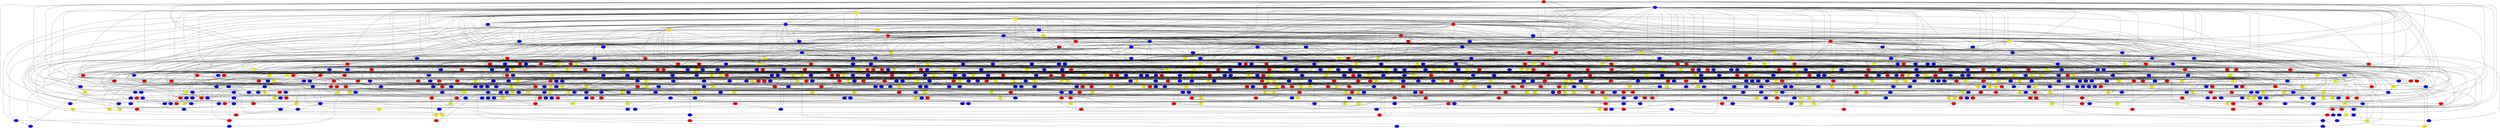 graph {
0 [style = filled fillcolor = red];
1 [style = filled fillcolor = blue];
2 [style = filled fillcolor = yellow];
3 [style = filled fillcolor = yellow];
4 [style = filled fillcolor = blue];
5 [style = filled fillcolor = blue];
6 [style = filled fillcolor = red];
7 [style = filled fillcolor = yellow];
8 [style = filled fillcolor = yellow];
9 [style = filled fillcolor = blue];
10 [style = filled fillcolor = red];
11 [style = filled fillcolor = red];
12 [style = filled fillcolor = red];
13 [style = filled fillcolor = red];
14 [style = filled fillcolor = yellow];
15 [style = filled fillcolor = blue];
16 [style = filled fillcolor = blue];
17 [style = filled fillcolor = blue];
18 [style = filled fillcolor = blue];
19 [style = filled fillcolor = red];
20 [style = filled fillcolor = yellow];
21 [style = filled fillcolor = yellow];
22 [style = filled fillcolor = blue];
23 [style = filled fillcolor = blue];
24 [style = filled fillcolor = yellow];
25 [style = filled fillcolor = blue];
26 [style = filled fillcolor = blue];
27 [style = filled fillcolor = yellow];
28 [style = filled fillcolor = yellow];
29 [style = filled fillcolor = yellow];
30 [style = filled fillcolor = blue];
31 [style = filled fillcolor = blue];
32 [style = filled fillcolor = blue];
33 [style = filled fillcolor = yellow];
34 [style = filled fillcolor = blue];
35 [style = filled fillcolor = blue];
36 [style = filled fillcolor = blue];
37 [style = filled fillcolor = yellow];
38 [style = filled fillcolor = blue];
39 [style = filled fillcolor = blue];
40 [style = filled fillcolor = red];
41 [style = filled fillcolor = blue];
42 [style = filled fillcolor = blue];
43 [style = filled fillcolor = yellow];
44 [style = filled fillcolor = yellow];
45 [style = filled fillcolor = blue];
46 [style = filled fillcolor = red];
47 [style = filled fillcolor = blue];
48 [style = filled fillcolor = blue];
49 [style = filled fillcolor = yellow];
50 [style = filled fillcolor = blue];
51 [style = filled fillcolor = red];
52 [style = filled fillcolor = red];
53 [style = filled fillcolor = yellow];
54 [style = filled fillcolor = red];
55 [style = filled fillcolor = yellow];
56 [style = filled fillcolor = yellow];
57 [style = filled fillcolor = blue];
58 [style = filled fillcolor = yellow];
59 [style = filled fillcolor = red];
60 [style = filled fillcolor = red];
61 [style = filled fillcolor = red];
62 [style = filled fillcolor = yellow];
63 [style = filled fillcolor = yellow];
64 [style = filled fillcolor = blue];
65 [style = filled fillcolor = yellow];
66 [style = filled fillcolor = red];
67 [style = filled fillcolor = red];
68 [style = filled fillcolor = red];
69 [style = filled fillcolor = yellow];
70 [style = filled fillcolor = yellow];
71 [style = filled fillcolor = yellow];
72 [style = filled fillcolor = red];
73 [style = filled fillcolor = blue];
74 [style = filled fillcolor = blue];
75 [style = filled fillcolor = yellow];
76 [style = filled fillcolor = blue];
77 [style = filled fillcolor = red];
78 [style = filled fillcolor = yellow];
79 [style = filled fillcolor = blue];
80 [style = filled fillcolor = blue];
81 [style = filled fillcolor = red];
82 [style = filled fillcolor = blue];
83 [style = filled fillcolor = red];
84 [style = filled fillcolor = red];
85 [style = filled fillcolor = yellow];
86 [style = filled fillcolor = blue];
87 [style = filled fillcolor = blue];
88 [style = filled fillcolor = blue];
89 [style = filled fillcolor = blue];
90 [style = filled fillcolor = blue];
91 [style = filled fillcolor = red];
92 [style = filled fillcolor = blue];
93 [style = filled fillcolor = blue];
94 [style = filled fillcolor = red];
95 [style = filled fillcolor = red];
96 [style = filled fillcolor = blue];
97 [style = filled fillcolor = blue];
98 [style = filled fillcolor = red];
99 [style = filled fillcolor = yellow];
100 [style = filled fillcolor = blue];
101 [style = filled fillcolor = blue];
102 [style = filled fillcolor = blue];
103 [style = filled fillcolor = blue];
104 [style = filled fillcolor = red];
105 [style = filled fillcolor = red];
106 [style = filled fillcolor = yellow];
107 [style = filled fillcolor = red];
108 [style = filled fillcolor = yellow];
109 [style = filled fillcolor = yellow];
110 [style = filled fillcolor = yellow];
111 [style = filled fillcolor = yellow];
112 [style = filled fillcolor = red];
113 [style = filled fillcolor = yellow];
114 [style = filled fillcolor = red];
115 [style = filled fillcolor = blue];
116 [style = filled fillcolor = blue];
117 [style = filled fillcolor = blue];
118 [style = filled fillcolor = yellow];
119 [style = filled fillcolor = blue];
120 [style = filled fillcolor = yellow];
121 [style = filled fillcolor = yellow];
122 [style = filled fillcolor = yellow];
123 [style = filled fillcolor = blue];
124 [style = filled fillcolor = blue];
125 [style = filled fillcolor = red];
126 [style = filled fillcolor = blue];
127 [style = filled fillcolor = blue];
128 [style = filled fillcolor = yellow];
129 [style = filled fillcolor = yellow];
130 [style = filled fillcolor = blue];
131 [style = filled fillcolor = red];
132 [style = filled fillcolor = blue];
133 [style = filled fillcolor = yellow];
134 [style = filled fillcolor = red];
135 [style = filled fillcolor = yellow];
136 [style = filled fillcolor = blue];
137 [style = filled fillcolor = red];
138 [style = filled fillcolor = blue];
139 [style = filled fillcolor = blue];
140 [style = filled fillcolor = red];
141 [style = filled fillcolor = red];
142 [style = filled fillcolor = red];
143 [style = filled fillcolor = red];
144 [style = filled fillcolor = red];
145 [style = filled fillcolor = red];
146 [style = filled fillcolor = blue];
147 [style = filled fillcolor = yellow];
148 [style = filled fillcolor = blue];
149 [style = filled fillcolor = red];
150 [style = filled fillcolor = yellow];
151 [style = filled fillcolor = red];
152 [style = filled fillcolor = blue];
153 [style = filled fillcolor = blue];
154 [style = filled fillcolor = blue];
155 [style = filled fillcolor = red];
156 [style = filled fillcolor = yellow];
157 [style = filled fillcolor = yellow];
158 [style = filled fillcolor = yellow];
159 [style = filled fillcolor = red];
160 [style = filled fillcolor = blue];
161 [style = filled fillcolor = yellow];
162 [style = filled fillcolor = blue];
163 [style = filled fillcolor = blue];
164 [style = filled fillcolor = blue];
165 [style = filled fillcolor = blue];
166 [style = filled fillcolor = blue];
167 [style = filled fillcolor = red];
168 [style = filled fillcolor = blue];
169 [style = filled fillcolor = blue];
170 [style = filled fillcolor = red];
171 [style = filled fillcolor = blue];
172 [style = filled fillcolor = red];
173 [style = filled fillcolor = red];
174 [style = filled fillcolor = blue];
175 [style = filled fillcolor = red];
176 [style = filled fillcolor = red];
177 [style = filled fillcolor = yellow];
178 [style = filled fillcolor = blue];
179 [style = filled fillcolor = blue];
180 [style = filled fillcolor = blue];
181 [style = filled fillcolor = red];
182 [style = filled fillcolor = blue];
183 [style = filled fillcolor = yellow];
184 [style = filled fillcolor = red];
185 [style = filled fillcolor = yellow];
186 [style = filled fillcolor = blue];
187 [style = filled fillcolor = blue];
188 [style = filled fillcolor = blue];
189 [style = filled fillcolor = yellow];
190 [style = filled fillcolor = red];
191 [style = filled fillcolor = blue];
192 [style = filled fillcolor = yellow];
193 [style = filled fillcolor = blue];
194 [style = filled fillcolor = blue];
195 [style = filled fillcolor = red];
196 [style = filled fillcolor = yellow];
197 [style = filled fillcolor = blue];
198 [style = filled fillcolor = red];
199 [style = filled fillcolor = yellow];
200 [style = filled fillcolor = red];
201 [style = filled fillcolor = blue];
202 [style = filled fillcolor = red];
203 [style = filled fillcolor = yellow];
204 [style = filled fillcolor = yellow];
205 [style = filled fillcolor = red];
206 [style = filled fillcolor = red];
207 [style = filled fillcolor = red];
208 [style = filled fillcolor = red];
209 [style = filled fillcolor = red];
210 [style = filled fillcolor = blue];
211 [style = filled fillcolor = blue];
212 [style = filled fillcolor = red];
213 [style = filled fillcolor = yellow];
214 [style = filled fillcolor = red];
215 [style = filled fillcolor = blue];
216 [style = filled fillcolor = blue];
217 [style = filled fillcolor = yellow];
218 [style = filled fillcolor = yellow];
219 [style = filled fillcolor = blue];
220 [style = filled fillcolor = red];
221 [style = filled fillcolor = red];
222 [style = filled fillcolor = red];
223 [style = filled fillcolor = blue];
224 [style = filled fillcolor = yellow];
225 [style = filled fillcolor = yellow];
226 [style = filled fillcolor = red];
227 [style = filled fillcolor = blue];
228 [style = filled fillcolor = blue];
229 [style = filled fillcolor = blue];
230 [style = filled fillcolor = yellow];
231 [style = filled fillcolor = yellow];
232 [style = filled fillcolor = red];
233 [style = filled fillcolor = yellow];
234 [style = filled fillcolor = yellow];
235 [style = filled fillcolor = red];
236 [style = filled fillcolor = blue];
237 [style = filled fillcolor = blue];
238 [style = filled fillcolor = red];
239 [style = filled fillcolor = blue];
240 [style = filled fillcolor = yellow];
241 [style = filled fillcolor = blue];
242 [style = filled fillcolor = blue];
243 [style = filled fillcolor = blue];
244 [style = filled fillcolor = red];
245 [style = filled fillcolor = yellow];
246 [style = filled fillcolor = red];
247 [style = filled fillcolor = blue];
248 [style = filled fillcolor = red];
249 [style = filled fillcolor = red];
250 [style = filled fillcolor = yellow];
251 [style = filled fillcolor = blue];
252 [style = filled fillcolor = red];
253 [style = filled fillcolor = blue];
254 [style = filled fillcolor = yellow];
255 [style = filled fillcolor = blue];
256 [style = filled fillcolor = yellow];
257 [style = filled fillcolor = red];
258 [style = filled fillcolor = yellow];
259 [style = filled fillcolor = red];
260 [style = filled fillcolor = blue];
261 [style = filled fillcolor = yellow];
262 [style = filled fillcolor = blue];
263 [style = filled fillcolor = blue];
264 [style = filled fillcolor = red];
265 [style = filled fillcolor = red];
266 [style = filled fillcolor = blue];
267 [style = filled fillcolor = red];
268 [style = filled fillcolor = blue];
269 [style = filled fillcolor = yellow];
270 [style = filled fillcolor = red];
271 [style = filled fillcolor = red];
272 [style = filled fillcolor = blue];
273 [style = filled fillcolor = blue];
274 [style = filled fillcolor = blue];
275 [style = filled fillcolor = red];
276 [style = filled fillcolor = blue];
277 [style = filled fillcolor = blue];
278 [style = filled fillcolor = blue];
279 [style = filled fillcolor = red];
280 [style = filled fillcolor = yellow];
281 [style = filled fillcolor = blue];
282 [style = filled fillcolor = yellow];
283 [style = filled fillcolor = red];
284 [style = filled fillcolor = blue];
285 [style = filled fillcolor = red];
286 [style = filled fillcolor = blue];
287 [style = filled fillcolor = yellow];
288 [style = filled fillcolor = blue];
289 [style = filled fillcolor = red];
290 [style = filled fillcolor = red];
291 [style = filled fillcolor = yellow];
292 [style = filled fillcolor = blue];
293 [style = filled fillcolor = yellow];
294 [style = filled fillcolor = red];
295 [style = filled fillcolor = blue];
296 [style = filled fillcolor = blue];
297 [style = filled fillcolor = yellow];
298 [style = filled fillcolor = blue];
299 [style = filled fillcolor = blue];
300 [style = filled fillcolor = yellow];
301 [style = filled fillcolor = blue];
302 [style = filled fillcolor = blue];
303 [style = filled fillcolor = red];
304 [style = filled fillcolor = blue];
305 [style = filled fillcolor = yellow];
306 [style = filled fillcolor = yellow];
307 [style = filled fillcolor = blue];
308 [style = filled fillcolor = blue];
309 [style = filled fillcolor = red];
310 [style = filled fillcolor = red];
311 [style = filled fillcolor = yellow];
312 [style = filled fillcolor = yellow];
313 [style = filled fillcolor = blue];
314 [style = filled fillcolor = red];
315 [style = filled fillcolor = red];
316 [style = filled fillcolor = blue];
317 [style = filled fillcolor = blue];
318 [style = filled fillcolor = yellow];
319 [style = filled fillcolor = red];
320 [style = filled fillcolor = red];
321 [style = filled fillcolor = yellow];
322 [style = filled fillcolor = yellow];
323 [style = filled fillcolor = red];
324 [style = filled fillcolor = yellow];
325 [style = filled fillcolor = yellow];
326 [style = filled fillcolor = red];
327 [style = filled fillcolor = red];
328 [style = filled fillcolor = blue];
329 [style = filled fillcolor = red];
330 [style = filled fillcolor = yellow];
331 [style = filled fillcolor = blue];
332 [style = filled fillcolor = yellow];
333 [style = filled fillcolor = red];
334 [style = filled fillcolor = yellow];
335 [style = filled fillcolor = red];
336 [style = filled fillcolor = red];
337 [style = filled fillcolor = red];
338 [style = filled fillcolor = red];
339 [style = filled fillcolor = red];
340 [style = filled fillcolor = yellow];
341 [style = filled fillcolor = blue];
342 [style = filled fillcolor = red];
343 [style = filled fillcolor = yellow];
344 [style = filled fillcolor = blue];
345 [style = filled fillcolor = blue];
346 [style = filled fillcolor = yellow];
347 [style = filled fillcolor = blue];
348 [style = filled fillcolor = blue];
349 [style = filled fillcolor = yellow];
350 [style = filled fillcolor = blue];
351 [style = filled fillcolor = yellow];
352 [style = filled fillcolor = blue];
353 [style = filled fillcolor = blue];
354 [style = filled fillcolor = blue];
355 [style = filled fillcolor = blue];
356 [style = filled fillcolor = yellow];
357 [style = filled fillcolor = red];
358 [style = filled fillcolor = blue];
359 [style = filled fillcolor = yellow];
360 [style = filled fillcolor = blue];
361 [style = filled fillcolor = red];
362 [style = filled fillcolor = red];
363 [style = filled fillcolor = blue];
364 [style = filled fillcolor = yellow];
365 [style = filled fillcolor = yellow];
366 [style = filled fillcolor = red];
367 [style = filled fillcolor = red];
368 [style = filled fillcolor = yellow];
369 [style = filled fillcolor = blue];
370 [style = filled fillcolor = red];
371 [style = filled fillcolor = blue];
372 [style = filled fillcolor = blue];
373 [style = filled fillcolor = blue];
374 [style = filled fillcolor = yellow];
375 [style = filled fillcolor = blue];
376 [style = filled fillcolor = red];
377 [style = filled fillcolor = blue];
378 [style = filled fillcolor = red];
379 [style = filled fillcolor = blue];
380 [style = filled fillcolor = blue];
381 [style = filled fillcolor = blue];
382 [style = filled fillcolor = blue];
383 [style = filled fillcolor = blue];
384 [style = filled fillcolor = yellow];
385 [style = filled fillcolor = red];
386 [style = filled fillcolor = yellow];
387 [style = filled fillcolor = blue];
388 [style = filled fillcolor = blue];
389 [style = filled fillcolor = blue];
390 [style = filled fillcolor = blue];
391 [style = filled fillcolor = blue];
392 [style = filled fillcolor = blue];
393 [style = filled fillcolor = yellow];
394 [style = filled fillcolor = yellow];
395 [style = filled fillcolor = blue];
396 [style = filled fillcolor = yellow];
397 [style = filled fillcolor = blue];
398 [style = filled fillcolor = red];
399 [style = filled fillcolor = blue];
400 [style = filled fillcolor = red];
401 [style = filled fillcolor = blue];
402 [style = filled fillcolor = red];
403 [style = filled fillcolor = yellow];
404 [style = filled fillcolor = blue];
405 [style = filled fillcolor = blue];
406 [style = filled fillcolor = yellow];
407 [style = filled fillcolor = red];
408 [style = filled fillcolor = yellow];
409 [style = filled fillcolor = yellow];
410 [style = filled fillcolor = blue];
411 [style = filled fillcolor = red];
412 [style = filled fillcolor = red];
413 [style = filled fillcolor = blue];
414 [style = filled fillcolor = red];
415 [style = filled fillcolor = blue];
416 [style = filled fillcolor = yellow];
417 [style = filled fillcolor = red];
418 [style = filled fillcolor = red];
419 [style = filled fillcolor = yellow];
420 [style = filled fillcolor = blue];
421 [style = filled fillcolor = blue];
422 [style = filled fillcolor = yellow];
423 [style = filled fillcolor = blue];
424 [style = filled fillcolor = red];
425 [style = filled fillcolor = red];
426 [style = filled fillcolor = yellow];
427 [style = filled fillcolor = blue];
428 [style = filled fillcolor = yellow];
429 [style = filled fillcolor = blue];
430 [style = filled fillcolor = red];
431 [style = filled fillcolor = blue];
432 [style = filled fillcolor = blue];
433 [style = filled fillcolor = yellow];
434 [style = filled fillcolor = yellow];
435 [style = filled fillcolor = yellow];
436 [style = filled fillcolor = blue];
437 [style = filled fillcolor = blue];
438 [style = filled fillcolor = red];
439 [style = filled fillcolor = blue];
440 [style = filled fillcolor = red];
441 [style = filled fillcolor = blue];
442 [style = filled fillcolor = red];
443 [style = filled fillcolor = yellow];
444 [style = filled fillcolor = yellow];
445 [style = filled fillcolor = blue];
446 [style = filled fillcolor = yellow];
447 [style = filled fillcolor = red];
448 [style = filled fillcolor = red];
449 [style = filled fillcolor = blue];
450 [style = filled fillcolor = yellow];
451 [style = filled fillcolor = blue];
452 [style = filled fillcolor = red];
453 [style = filled fillcolor = red];
454 [style = filled fillcolor = red];
455 [style = filled fillcolor = yellow];
456 [style = filled fillcolor = yellow];
457 [style = filled fillcolor = red];
458 [style = filled fillcolor = blue];
459 [style = filled fillcolor = red];
460 [style = filled fillcolor = yellow];
461 [style = filled fillcolor = yellow];
462 [style = filled fillcolor = red];
463 [style = filled fillcolor = yellow];
464 [style = filled fillcolor = red];
465 [style = filled fillcolor = red];
466 [style = filled fillcolor = blue];
467 [style = filled fillcolor = red];
468 [style = filled fillcolor = blue];
469 [style = filled fillcolor = blue];
470 [style = filled fillcolor = yellow];
471 [style = filled fillcolor = blue];
472 [style = filled fillcolor = blue];
473 [style = filled fillcolor = red];
474 [style = filled fillcolor = yellow];
475 [style = filled fillcolor = blue];
476 [style = filled fillcolor = yellow];
477 [style = filled fillcolor = blue];
478 [style = filled fillcolor = blue];
479 [style = filled fillcolor = red];
480 [style = filled fillcolor = blue];
481 [style = filled fillcolor = blue];
482 [style = filled fillcolor = blue];
483 [style = filled fillcolor = blue];
484 [style = filled fillcolor = blue];
485 [style = filled fillcolor = blue];
486 [style = filled fillcolor = blue];
487 [style = filled fillcolor = blue];
488 [style = filled fillcolor = blue];
489 [style = filled fillcolor = blue];
490 [style = filled fillcolor = red];
491 [style = filled fillcolor = red];
492 [style = filled fillcolor = blue];
493 [style = filled fillcolor = yellow];
494 [style = filled fillcolor = blue];
495 [style = filled fillcolor = red];
496 [style = filled fillcolor = yellow];
497 [style = filled fillcolor = yellow];
498 [style = filled fillcolor = red];
499 [style = filled fillcolor = blue];
500 [style = filled fillcolor = red];
501 [style = filled fillcolor = yellow];
502 [style = filled fillcolor = yellow];
503 [style = filled fillcolor = blue];
504 [style = filled fillcolor = blue];
505 [style = filled fillcolor = yellow];
506 [style = filled fillcolor = blue];
507 [style = filled fillcolor = yellow];
508 [style = filled fillcolor = blue];
509 [style = filled fillcolor = blue];
510 [style = filled fillcolor = blue];
511 [style = filled fillcolor = red];
512 [style = filled fillcolor = red];
513 [style = filled fillcolor = yellow];
514 [style = filled fillcolor = blue];
515 [style = filled fillcolor = yellow];
516 [style = filled fillcolor = red];
517 [style = filled fillcolor = red];
518 [style = filled fillcolor = red];
519 [style = filled fillcolor = yellow];
520 [style = filled fillcolor = yellow];
521 [style = filled fillcolor = red];
522 [style = filled fillcolor = blue];
523 [style = filled fillcolor = blue];
524 [style = filled fillcolor = red];
525 [style = filled fillcolor = yellow];
526 [style = filled fillcolor = blue];
527 [style = filled fillcolor = yellow];
528 [style = filled fillcolor = blue];
529 [style = filled fillcolor = blue];
530 [style = filled fillcolor = blue];
531 [style = filled fillcolor = blue];
532 [style = filled fillcolor = blue];
533 [style = filled fillcolor = blue];
534 [style = filled fillcolor = blue];
535 [style = filled fillcolor = red];
536 [style = filled fillcolor = yellow];
537 [style = filled fillcolor = yellow];
538 [style = filled fillcolor = red];
539 [style = filled fillcolor = red];
540 [style = filled fillcolor = yellow];
541 [style = filled fillcolor = blue];
542 [style = filled fillcolor = red];
543 [style = filled fillcolor = blue];
544 [style = filled fillcolor = blue];
545 [style = filled fillcolor = blue];
546 [style = filled fillcolor = red];
547 [style = filled fillcolor = blue];
548 [style = filled fillcolor = red];
549 [style = filled fillcolor = yellow];
550 [style = filled fillcolor = blue];
551 [style = filled fillcolor = red];
552 [style = filled fillcolor = blue];
553 [style = filled fillcolor = red];
554 [style = filled fillcolor = blue];
555 [style = filled fillcolor = red];
556 [style = filled fillcolor = blue];
557 [style = filled fillcolor = red];
558 [style = filled fillcolor = blue];
559 [style = filled fillcolor = yellow];
560 [style = filled fillcolor = red];
561 [style = filled fillcolor = blue];
562 [style = filled fillcolor = red];
563 [style = filled fillcolor = yellow];
564 [style = filled fillcolor = blue];
565 [style = filled fillcolor = yellow];
566 [style = filled fillcolor = blue];
567 [style = filled fillcolor = blue];
568 [style = filled fillcolor = blue];
569 [style = filled fillcolor = blue];
570 [style = filled fillcolor = yellow];
571 [style = filled fillcolor = blue];
572 [style = filled fillcolor = yellow];
573 [style = filled fillcolor = blue];
574 [style = filled fillcolor = yellow];
575 [style = filled fillcolor = blue];
576 [style = filled fillcolor = blue];
577 [style = filled fillcolor = blue];
578 [style = filled fillcolor = blue];
579 [style = filled fillcolor = blue];
580 [style = filled fillcolor = blue];
581 [style = filled fillcolor = yellow];
582 [style = filled fillcolor = blue];
583 [style = filled fillcolor = blue];
584 [style = filled fillcolor = yellow];
585 [style = filled fillcolor = blue];
586 [style = filled fillcolor = blue];
587 [style = filled fillcolor = yellow];
588 [style = filled fillcolor = blue];
589 [style = filled fillcolor = blue];
590 [style = filled fillcolor = blue];
591 [style = filled fillcolor = blue];
592 [style = filled fillcolor = red];
593 [style = filled fillcolor = blue];
594 [style = filled fillcolor = blue];
595 [style = filled fillcolor = yellow];
596 [style = filled fillcolor = yellow];
597 [style = filled fillcolor = red];
598 [style = filled fillcolor = blue];
599 [style = filled fillcolor = yellow];
600 [style = filled fillcolor = blue];
601 [style = filled fillcolor = blue];
602 [style = filled fillcolor = red];
603 [style = filled fillcolor = blue];
604 [style = filled fillcolor = yellow];
605 [style = filled fillcolor = blue];
606 [style = filled fillcolor = yellow];
607 [style = filled fillcolor = red];
608 [style = filled fillcolor = yellow];
609 [style = filled fillcolor = yellow];
610 [style = filled fillcolor = yellow];
611 [style = filled fillcolor = yellow];
612 [style = filled fillcolor = blue];
613 [style = filled fillcolor = blue];
614 [style = filled fillcolor = blue];
615 [style = filled fillcolor = yellow];
616 [style = filled fillcolor = yellow];
617 [style = filled fillcolor = blue];
618 [style = filled fillcolor = blue];
619 [style = filled fillcolor = yellow];
620 [style = filled fillcolor = red];
621 [style = filled fillcolor = blue];
622 [style = filled fillcolor = blue];
623 [style = filled fillcolor = blue];
624 [style = filled fillcolor = blue];
625 [style = filled fillcolor = yellow];
626 [style = filled fillcolor = yellow];
627 [style = filled fillcolor = blue];
628 [style = filled fillcolor = yellow];
629 [style = filled fillcolor = red];
630 [style = filled fillcolor = red];
631 [style = filled fillcolor = yellow];
632 [style = filled fillcolor = yellow];
633 [style = filled fillcolor = blue];
634 [style = filled fillcolor = red];
635 [style = filled fillcolor = yellow];
636 [style = filled fillcolor = blue];
637 [style = filled fillcolor = blue];
638 [style = filled fillcolor = red];
639 [style = filled fillcolor = red];
640 [style = filled fillcolor = yellow];
641 [style = filled fillcolor = yellow];
642 [style = filled fillcolor = red];
643 [style = filled fillcolor = red];
644 [style = filled fillcolor = blue];
645 [style = filled fillcolor = yellow];
646 [style = filled fillcolor = blue];
647 [style = filled fillcolor = yellow];
648 [style = filled fillcolor = yellow];
649 [style = filled fillcolor = blue];
650 [style = filled fillcolor = blue];
651 [style = filled fillcolor = blue];
652 [style = filled fillcolor = blue];
653 [style = filled fillcolor = red];
654 [style = filled fillcolor = blue];
655 [style = filled fillcolor = red];
656 [style = filled fillcolor = blue];
657 [style = filled fillcolor = blue];
658 [style = filled fillcolor = red];
659 [style = filled fillcolor = blue];
660 [style = filled fillcolor = blue];
661 [style = filled fillcolor = yellow];
662 [style = filled fillcolor = blue];
663 [style = filled fillcolor = red];
664 [style = filled fillcolor = blue];
665 [style = filled fillcolor = yellow];
666 [style = filled fillcolor = blue];
667 [style = filled fillcolor = blue];
668 [style = filled fillcolor = blue];
669 [style = filled fillcolor = yellow];
670 [style = filled fillcolor = yellow];
671 [style = filled fillcolor = blue];
672 [style = filled fillcolor = yellow];
673 [style = filled fillcolor = blue];
674 [style = filled fillcolor = blue];
675 [style = filled fillcolor = red];
676 [style = filled fillcolor = blue];
677 [style = filled fillcolor = blue];
678 [style = filled fillcolor = blue];
679 [style = filled fillcolor = blue];
680 [style = filled fillcolor = blue];
681 [style = filled fillcolor = blue];
682 [style = filled fillcolor = red];
683 [style = filled fillcolor = yellow];
684 [style = filled fillcolor = blue];
685 [style = filled fillcolor = yellow];
686 [style = filled fillcolor = blue];
687 [style = filled fillcolor = red];
688 [style = filled fillcolor = red];
689 [style = filled fillcolor = blue];
690 [style = filled fillcolor = yellow];
691 [style = filled fillcolor = red];
692 [style = filled fillcolor = red];
693 [style = filled fillcolor = red];
694 [style = filled fillcolor = blue];
695 [style = filled fillcolor = blue];
696 [style = filled fillcolor = blue];
697 [style = filled fillcolor = red];
698 [style = filled fillcolor = blue];
699 [style = filled fillcolor = red];
700 [style = filled fillcolor = blue];
701 [style = filled fillcolor = blue];
702 [style = filled fillcolor = red];
703 [style = filled fillcolor = yellow];
704 [style = filled fillcolor = blue];
705 [style = filled fillcolor = yellow];
706 [style = filled fillcolor = yellow];
707 [style = filled fillcolor = blue];
708 [style = filled fillcolor = yellow];
709 [style = filled fillcolor = blue];
710 [style = filled fillcolor = blue];
711 [style = filled fillcolor = blue];
712 [style = filled fillcolor = red];
713 [style = filled fillcolor = blue];
714 [style = filled fillcolor = blue];
715 [style = filled fillcolor = blue];
716 [style = filled fillcolor = yellow];
717 [style = filled fillcolor = red];
718 [style = filled fillcolor = blue];
719 [style = filled fillcolor = yellow];
720 [style = filled fillcolor = blue];
721 [style = filled fillcolor = blue];
722 [style = filled fillcolor = red];
723 [style = filled fillcolor = yellow];
724 [style = filled fillcolor = red];
725 [style = filled fillcolor = yellow];
726 [style = filled fillcolor = blue];
727 [style = filled fillcolor = red];
728 [style = filled fillcolor = yellow];
729 [style = filled fillcolor = blue];
730 [style = filled fillcolor = yellow];
731 [style = filled fillcolor = red];
732 [style = filled fillcolor = red];
733 [style = filled fillcolor = blue];
734 [style = filled fillcolor = yellow];
735 [style = filled fillcolor = red];
736 [style = filled fillcolor = blue];
737 [style = filled fillcolor = yellow];
738 [style = filled fillcolor = red];
739 [style = filled fillcolor = blue];
740 [style = filled fillcolor = red];
741 [style = filled fillcolor = blue];
742 [style = filled fillcolor = yellow];
743 [style = filled fillcolor = red];
744 [style = filled fillcolor = red];
745 [style = filled fillcolor = yellow];
746 [style = filled fillcolor = blue];
747 [style = filled fillcolor = yellow];
748 [style = filled fillcolor = red];
749 [style = filled fillcolor = blue];
750 [style = filled fillcolor = blue];
751 [style = filled fillcolor = yellow];
752 [style = filled fillcolor = blue];
753 [style = filled fillcolor = red];
754 [style = filled fillcolor = yellow];
755 [style = filled fillcolor = blue];
756 [style = filled fillcolor = red];
757 [style = filled fillcolor = blue];
758 [style = filled fillcolor = blue];
759 [style = filled fillcolor = yellow];
760 [style = filled fillcolor = red];
761 [style = filled fillcolor = blue];
762 [style = filled fillcolor = blue];
763 [style = filled fillcolor = blue];
764 [style = filled fillcolor = blue];
765 [style = filled fillcolor = yellow];
766 [style = filled fillcolor = blue];
767 [style = filled fillcolor = yellow];
768 [style = filled fillcolor = blue];
769 [style = filled fillcolor = yellow];
770 [style = filled fillcolor = blue];
771 [style = filled fillcolor = blue];
772 [style = filled fillcolor = red];
773 [style = filled fillcolor = yellow];
774 [style = filled fillcolor = blue];
775 [style = filled fillcolor = red];
776 [style = filled fillcolor = yellow];
777 [style = filled fillcolor = red];
778 [style = filled fillcolor = red];
779 [style = filled fillcolor = yellow];
780 [style = filled fillcolor = red];
781 [style = filled fillcolor = blue];
782 [style = filled fillcolor = red];
783 [style = filled fillcolor = yellow];
784 [style = filled fillcolor = blue];
785 [style = filled fillcolor = red];
786 [style = filled fillcolor = red];
787 [style = filled fillcolor = red];
788 [style = filled fillcolor = yellow];
789 [style = filled fillcolor = yellow];
790 [style = filled fillcolor = red];
791 [style = filled fillcolor = blue];
792 [style = filled fillcolor = blue];
793 [style = filled fillcolor = blue];
794 [style = filled fillcolor = blue];
795 [style = filled fillcolor = yellow];
796 [style = filled fillcolor = red];
797 [style = filled fillcolor = yellow];
798 [style = filled fillcolor = yellow];
799 [style = filled fillcolor = blue];
800 [style = filled fillcolor = blue];
801 [style = filled fillcolor = red];
802 [style = filled fillcolor = red];
803 [style = filled fillcolor = blue];
804 [style = filled fillcolor = yellow];
805 [style = filled fillcolor = red];
806 [style = filled fillcolor = red];
807 [style = filled fillcolor = yellow];
808 [style = filled fillcolor = red];
809 [style = filled fillcolor = blue];
810 [style = filled fillcolor = blue];
811 [style = filled fillcolor = red];
812 [style = filled fillcolor = blue];
813 [style = filled fillcolor = yellow];
814 [style = filled fillcolor = blue];
815 [style = filled fillcolor = red];
816 [style = filled fillcolor = blue];
817 [style = filled fillcolor = yellow];
818 [style = filled fillcolor = red];
819 [style = filled fillcolor = blue];
820 [style = filled fillcolor = red];
821 [style = filled fillcolor = red];
822 [style = filled fillcolor = blue];
823 [style = filled fillcolor = yellow];
824 [style = filled fillcolor = blue];
825 [style = filled fillcolor = blue];
826 [style = filled fillcolor = red];
827 [style = filled fillcolor = blue];
828 [style = filled fillcolor = yellow];
829 [style = filled fillcolor = blue];
830 [style = filled fillcolor = blue];
831 [style = filled fillcolor = yellow];
832 [style = filled fillcolor = blue];
833 [style = filled fillcolor = blue];
834 [style = filled fillcolor = blue];
835 [style = filled fillcolor = blue];
836 [style = filled fillcolor = blue];
837 [style = filled fillcolor = yellow];
838 [style = filled fillcolor = yellow];
839 [style = filled fillcolor = blue];
840 [style = filled fillcolor = blue];
841 [style = filled fillcolor = blue];
842 [style = filled fillcolor = red];
843 [style = filled fillcolor = blue];
844 [style = filled fillcolor = blue];
845 [style = filled fillcolor = yellow];
846 [style = filled fillcolor = blue];
847 [style = filled fillcolor = blue];
848 [style = filled fillcolor = yellow];
849 [style = filled fillcolor = red];
850 [style = filled fillcolor = blue];
0 -- 18;
0 -- 19;
0 -- 20;
0 -- 39;
0 -- 42;
0 -- 56;
0 -- 63;
0 -- 97;
0 -- 107;
0 -- 112;
0 -- 139;
0 -- 142;
0 -- 146;
0 -- 153;
0 -- 223;
0 -- 295;
0 -- 329;
0 -- 339;
0 -- 424;
0 -- 622;
0 -- 644;
0 -- 653;
0 -- 672;
0 -- 844;
1 -- 2;
1 -- 3;
1 -- 4;
1 -- 5;
1 -- 6;
1 -- 7;
1 -- 13;
1 -- 15;
1 -- 16;
1 -- 18;
0 -- 15;
0 -- 3;
0 -- 2;
0 -- 1;
1 -- 21;
1 -- 24;
1 -- 28;
1 -- 37;
1 -- 40;
1 -- 41;
1 -- 43;
1 -- 44;
1 -- 55;
1 -- 58;
1 -- 62;
1 -- 67;
1 -- 72;
1 -- 74;
1 -- 75;
1 -- 78;
1 -- 96;
1 -- 98;
1 -- 122;
1 -- 147;
1 -- 149;
1 -- 160;
1 -- 162;
1 -- 166;
1 -- 167;
1 -- 170;
1 -- 175;
1 -- 193;
1 -- 201;
1 -- 224;
1 -- 234;
1 -- 240;
1 -- 265;
1 -- 284;
1 -- 293;
1 -- 297;
1 -- 348;
1 -- 352;
1 -- 376;
1 -- 410;
1 -- 411;
1 -- 438;
1 -- 441;
1 -- 442;
1 -- 445;
1 -- 459;
1 -- 471;
1 -- 481;
1 -- 492;
1 -- 493;
1 -- 503;
1 -- 522;
1 -- 530;
1 -- 612;
1 -- 639;
1 -- 648;
1 -- 736;
1 -- 772;
1 -- 786;
2 -- 3;
2 -- 4;
2 -- 6;
2 -- 7;
2 -- 8;
2 -- 12;
2 -- 19;
2 -- 23;
2 -- 30;
2 -- 61;
2 -- 78;
2 -- 80;
2 -- 84;
2 -- 96;
2 -- 108;
2 -- 121;
2 -- 124;
2 -- 140;
2 -- 156;
2 -- 190;
2 -- 208;
2 -- 213;
2 -- 218;
2 -- 221;
2 -- 229;
2 -- 236;
2 -- 278;
2 -- 300;
2 -- 323;
2 -- 357;
2 -- 364;
2 -- 366;
2 -- 432;
2 -- 482;
2 -- 490;
2 -- 575;
2 -- 598;
2 -- 707;
2 -- 725;
2 -- 727;
2 -- 734;
2 -- 804;
2 -- 833;
2 -- 843;
3 -- 4;
3 -- 5;
3 -- 6;
3 -- 9;
3 -- 11;
3 -- 17;
3 -- 29;
3 -- 66;
3 -- 70;
3 -- 105;
3 -- 110;
3 -- 118;
3 -- 119;
3 -- 141;
3 -- 143;
3 -- 185;
3 -- 203;
3 -- 238;
3 -- 299;
3 -- 306;
3 -- 331;
3 -- 337;
3 -- 368;
3 -- 437;
3 -- 487;
3 -- 496;
3 -- 542;
3 -- 621;
3 -- 630;
3 -- 746;
3 -- 753;
3 -- 843;
4 -- 5;
4 -- 8;
4 -- 9;
4 -- 13;
4 -- 14;
4 -- 16;
4 -- 22;
4 -- 24;
4 -- 25;
4 -- 31;
4 -- 33;
4 -- 39;
4 -- 66;
4 -- 83;
4 -- 84;
4 -- 91;
4 -- 103;
4 -- 114;
4 -- 121;
4 -- 127;
4 -- 242;
4 -- 261;
4 -- 276;
4 -- 324;
4 -- 328;
4 -- 347;
4 -- 368;
4 -- 419;
4 -- 427;
4 -- 500;
4 -- 523;
4 -- 534;
4 -- 565;
4 -- 745;
4 -- 793;
4 -- 803;
5 -- 7;
5 -- 14;
5 -- 19;
5 -- 20;
5 -- 31;
5 -- 32;
5 -- 34;
5 -- 35;
5 -- 56;
5 -- 66;
5 -- 93;
5 -- 98;
5 -- 131;
5 -- 133;
5 -- 141;
5 -- 169;
5 -- 179;
5 -- 220;
5 -- 233;
5 -- 248;
5 -- 281;
5 -- 283;
5 -- 292;
5 -- 322;
5 -- 336;
5 -- 341;
5 -- 358;
5 -- 363;
5 -- 378;
5 -- 416;
5 -- 435;
5 -- 453;
5 -- 454;
5 -- 482;
5 -- 494;
5 -- 495;
5 -- 499;
5 -- 541;
5 -- 556;
5 -- 586;
5 -- 629;
5 -- 630;
5 -- 662;
5 -- 687;
5 -- 715;
5 -- 793;
5 -- 813;
5 -- 834;
6 -- 8;
6 -- 9;
6 -- 10;
6 -- 11;
6 -- 23;
6 -- 30;
6 -- 34;
6 -- 36;
6 -- 40;
6 -- 93;
6 -- 106;
6 -- 148;
6 -- 164;
6 -- 179;
6 -- 233;
6 -- 272;
6 -- 294;
6 -- 377;
6 -- 437;
6 -- 498;
6 -- 549;
6 -- 558;
6 -- 567;
6 -- 601;
6 -- 615;
6 -- 668;
6 -- 744;
6 -- 745;
6 -- 768;
6 -- 776;
7 -- 18;
7 -- 22;
7 -- 43;
7 -- 74;
7 -- 77;
7 -- 87;
7 -- 116;
7 -- 184;
7 -- 189;
7 -- 258;
7 -- 352;
7 -- 364;
7 -- 411;
7 -- 480;
7 -- 577;
7 -- 661;
7 -- 664;
7 -- 702;
7 -- 738;
7 -- 792;
7 -- 815;
7 -- 848;
8 -- 10;
8 -- 15;
8 -- 91;
8 -- 145;
8 -- 182;
8 -- 216;
8 -- 291;
8 -- 356;
8 -- 371;
8 -- 446;
8 -- 529;
8 -- 558;
8 -- 598;
8 -- 632;
8 -- 756;
8 -- 769;
8 -- 807;
9 -- 11;
9 -- 14;
9 -- 32;
9 -- 33;
9 -- 38;
9 -- 43;
9 -- 54;
9 -- 62;
9 -- 115;
9 -- 121;
9 -- 144;
9 -- 148;
9 -- 175;
9 -- 192;
9 -- 238;
9 -- 381;
9 -- 401;
9 -- 538;
9 -- 671;
9 -- 699;
9 -- 781;
9 -- 799;
10 -- 12;
10 -- 21;
10 -- 25;
10 -- 26;
10 -- 35;
10 -- 38;
10 -- 39;
10 -- 52;
10 -- 53;
10 -- 57;
10 -- 69;
10 -- 122;
10 -- 123;
10 -- 124;
10 -- 129;
10 -- 214;
10 -- 270;
10 -- 313;
10 -- 358;
10 -- 424;
10 -- 521;
10 -- 536;
10 -- 566;
10 -- 643;
10 -- 670;
10 -- 705;
10 -- 759;
10 -- 793;
10 -- 800;
11 -- 12;
11 -- 16;
11 -- 31;
11 -- 41;
11 -- 48;
11 -- 61;
11 -- 85;
11 -- 100;
11 -- 125;
11 -- 155;
11 -- 157;
11 -- 233;
11 -- 258;
11 -- 317;
11 -- 443;
11 -- 523;
11 -- 819;
11 -- 826;
12 -- 17;
12 -- 55;
12 -- 59;
12 -- 153;
12 -- 156;
12 -- 374;
12 -- 375;
12 -- 398;
12 -- 496;
12 -- 510;
12 -- 677;
12 -- 681;
12 -- 695;
12 -- 800;
13 -- 17;
13 -- 20;
13 -- 22;
13 -- 23;
13 -- 28;
13 -- 37;
13 -- 41;
13 -- 47;
13 -- 69;
13 -- 73;
13 -- 74;
13 -- 87;
13 -- 90;
13 -- 92;
13 -- 93;
13 -- 96;
13 -- 104;
13 -- 107;
13 -- 110;
13 -- 111;
13 -- 113;
13 -- 140;
13 -- 150;
13 -- 155;
13 -- 184;
13 -- 188;
13 -- 197;
13 -- 206;
13 -- 219;
13 -- 226;
13 -- 230;
13 -- 237;
13 -- 239;
13 -- 262;
13 -- 269;
13 -- 278;
13 -- 303;
13 -- 425;
13 -- 429;
13 -- 478;
13 -- 480;
13 -- 519;
13 -- 543;
13 -- 616;
13 -- 656;
13 -- 669;
13 -- 678;
13 -- 772;
13 -- 775;
14 -- 57;
14 -- 58;
14 -- 80;
14 -- 81;
14 -- 85;
14 -- 125;
14 -- 132;
14 -- 191;
14 -- 193;
14 -- 201;
14 -- 212;
14 -- 216;
14 -- 248;
14 -- 279;
14 -- 280;
14 -- 357;
14 -- 385;
14 -- 449;
14 -- 541;
14 -- 626;
14 -- 776;
15 -- 65;
15 -- 116;
15 -- 178;
15 -- 184;
15 -- 222;
15 -- 678;
15 -- 682;
16 -- 25;
16 -- 26;
16 -- 27;
16 -- 48;
16 -- 64;
16 -- 82;
16 -- 99;
16 -- 117;
16 -- 157;
16 -- 196;
16 -- 204;
16 -- 244;
16 -- 259;
16 -- 274;
16 -- 279;
16 -- 285;
16 -- 370;
16 -- 394;
16 -- 568;
16 -- 576;
16 -- 592;
16 -- 597;
16 -- 736;
16 -- 779;
16 -- 839;
17 -- 21;
17 -- 52;
17 -- 64;
17 -- 76;
17 -- 126;
17 -- 130;
17 -- 159;
17 -- 207;
17 -- 384;
17 -- 834;
18 -- 35;
18 -- 87;
18 -- 117;
18 -- 167;
18 -- 168;
18 -- 227;
18 -- 244;
18 -- 289;
18 -- 507;
18 -- 658;
18 -- 694;
19 -- 29;
19 -- 48;
19 -- 129;
19 -- 155;
19 -- 296;
19 -- 321;
19 -- 350;
19 -- 416;
19 -- 444;
19 -- 464;
19 -- 596;
19 -- 683;
19 -- 743;
19 -- 756;
19 -- 849;
20 -- 51;
20 -- 60;
20 -- 62;
20 -- 67;
20 -- 83;
20 -- 152;
20 -- 380;
20 -- 455;
20 -- 474;
20 -- 575;
20 -- 798;
21 -- 33;
21 -- 59;
21 -- 97;
21 -- 123;
21 -- 151;
21 -- 204;
21 -- 212;
21 -- 219;
21 -- 288;
21 -- 293;
21 -- 304;
21 -- 513;
21 -- 545;
21 -- 587;
21 -- 626;
21 -- 809;
22 -- 24;
22 -- 27;
22 -- 28;
22 -- 171;
22 -- 180;
22 -- 189;
22 -- 235;
22 -- 272;
22 -- 349;
22 -- 372;
22 -- 431;
22 -- 490;
22 -- 534;
22 -- 550;
22 -- 600;
22 -- 622;
22 -- 692;
22 -- 771;
22 -- 788;
22 -- 815;
23 -- 37;
23 -- 82;
23 -- 108;
23 -- 114;
23 -- 282;
23 -- 313;
23 -- 319;
23 -- 442;
23 -- 589;
23 -- 664;
23 -- 823;
23 -- 828;
24 -- 49;
24 -- 135;
24 -- 211;
24 -- 223;
24 -- 392;
24 -- 425;
24 -- 819;
25 -- 809;
26 -- 30;
26 -- 32;
26 -- 49;
26 -- 50;
26 -- 78;
26 -- 126;
26 -- 267;
26 -- 499;
26 -- 520;
26 -- 768;
27 -- 29;
27 -- 38;
27 -- 47;
27 -- 55;
27 -- 56;
27 -- 101;
27 -- 154;
27 -- 181;
27 -- 237;
27 -- 253;
27 -- 271;
27 -- 290;
27 -- 326;
27 -- 339;
27 -- 344;
27 -- 402;
27 -- 408;
27 -- 536;
27 -- 551;
27 -- 612;
27 -- 632;
27 -- 679;
27 -- 700;
27 -- 739;
28 -- 45;
28 -- 46;
28 -- 67;
28 -- 104;
28 -- 105;
28 -- 109;
28 -- 119;
28 -- 161;
28 -- 174;
28 -- 177;
28 -- 198;
28 -- 213;
28 -- 224;
28 -- 243;
28 -- 255;
28 -- 261;
28 -- 267;
28 -- 332;
28 -- 444;
28 -- 506;
28 -- 533;
28 -- 560;
29 -- 46;
29 -- 63;
29 -- 200;
29 -- 307;
29 -- 361;
29 -- 369;
29 -- 422;
29 -- 805;
30 -- 63;
30 -- 234;
30 -- 266;
30 -- 421;
30 -- 485;
30 -- 538;
30 -- 545;
30 -- 740;
31 -- 36;
31 -- 64;
31 -- 79;
31 -- 83;
31 -- 98;
31 -- 146;
31 -- 188;
31 -- 294;
31 -- 296;
31 -- 381;
31 -- 420;
31 -- 469;
31 -- 490;
31 -- 752;
31 -- 779;
32 -- 34;
32 -- 36;
32 -- 44;
32 -- 53;
32 -- 57;
32 -- 60;
32 -- 68;
32 -- 73;
32 -- 76;
32 -- 92;
32 -- 94;
32 -- 95;
32 -- 134;
32 -- 137;
32 -- 159;
32 -- 160;
32 -- 163;
32 -- 175;
32 -- 202;
32 -- 222;
32 -- 291;
32 -- 302;
32 -- 326;
32 -- 420;
32 -- 481;
32 -- 493;
32 -- 518;
32 -- 543;
32 -- 552;
32 -- 605;
32 -- 688;
32 -- 696;
32 -- 724;
32 -- 782;
32 -- 810;
32 -- 835;
33 -- 45;
33 -- 46;
33 -- 54;
33 -- 68;
33 -- 71;
33 -- 76;
33 -- 90;
33 -- 94;
33 -- 97;
33 -- 120;
33 -- 141;
33 -- 142;
33 -- 151;
33 -- 205;
33 -- 231;
33 -- 247;
33 -- 255;
33 -- 259;
33 -- 266;
33 -- 316;
33 -- 340;
33 -- 344;
33 -- 357;
33 -- 389;
33 -- 418;
33 -- 421;
33 -- 446;
33 -- 457;
33 -- 462;
33 -- 476;
33 -- 484;
33 -- 553;
33 -- 602;
33 -- 665;
33 -- 704;
33 -- 801;
33 -- 840;
34 -- 40;
34 -- 91;
34 -- 112;
34 -- 174;
34 -- 245;
34 -- 253;
34 -- 265;
34 -- 266;
34 -- 392;
34 -- 635;
34 -- 812;
34 -- 822;
35 -- 42;
35 -- 50;
35 -- 52;
35 -- 65;
35 -- 143;
35 -- 148;
35 -- 205;
35 -- 301;
35 -- 330;
35 -- 528;
35 -- 671;
35 -- 714;
35 -- 775;
35 -- 819;
36 -- 81;
36 -- 130;
36 -- 210;
36 -- 694;
36 -- 794;
37 -- 135;
37 -- 358;
38 -- 45;
38 -- 105;
38 -- 126;
38 -- 302;
38 -- 325;
38 -- 369;
38 -- 385;
38 -- 688;
38 -- 805;
39 -- 332;
39 -- 483;
39 -- 503;
40 -- 44;
40 -- 58;
40 -- 69;
40 -- 122;
40 -- 152;
40 -- 289;
40 -- 350;
40 -- 436;
40 -- 569;
40 -- 604;
40 -- 723;
40 -- 806;
41 -- 47;
41 -- 68;
41 -- 106;
41 -- 144;
41 -- 157;
41 -- 193;
41 -- 212;
41 -- 295;
41 -- 347;
41 -- 528;
41 -- 596;
41 -- 778;
41 -- 781;
42 -- 71;
42 -- 109;
42 -- 448;
42 -- 485;
43 -- 51;
43 -- 137;
43 -- 210;
43 -- 211;
43 -- 354;
43 -- 683;
43 -- 730;
43 -- 794;
44 -- 50;
44 -- 51;
44 -- 53;
44 -- 72;
44 -- 174;
44 -- 192;
44 -- 232;
44 -- 237;
44 -- 245;
44 -- 259;
44 -- 260;
44 -- 268;
44 -- 287;
44 -- 509;
44 -- 778;
45 -- 49;
45 -- 75;
45 -- 85;
45 -- 89;
45 -- 111;
45 -- 172;
45 -- 197;
45 -- 325;
45 -- 326;
45 -- 331;
45 -- 335;
45 -- 409;
45 -- 619;
45 -- 686;
46 -- 60;
46 -- 70;
46 -- 79;
46 -- 81;
46 -- 88;
46 -- 89;
46 -- 128;
46 -- 136;
46 -- 140;
46 -- 161;
46 -- 191;
46 -- 248;
46 -- 289;
46 -- 337;
46 -- 381;
46 -- 509;
46 -- 512;
46 -- 514;
46 -- 559;
46 -- 645;
46 -- 670;
46 -- 798;
47 -- 88;
47 -- 171;
47 -- 281;
47 -- 303;
47 -- 389;
47 -- 446;
47 -- 455;
47 -- 759;
49 -- 102;
49 -- 103;
49 -- 118;
49 -- 182;
49 -- 243;
49 -- 288;
49 -- 397;
49 -- 486;
49 -- 505;
49 -- 682;
49 -- 707;
50 -- 54;
50 -- 171;
50 -- 274;
50 -- 404;
50 -- 454;
50 -- 456;
50 -- 463;
50 -- 468;
50 -- 520;
50 -- 778;
50 -- 799;
50 -- 818;
50 -- 845;
51 -- 677;
52 -- 88;
52 -- 95;
52 -- 458;
52 -- 661;
52 -- 756;
53 -- 177;
53 -- 218;
53 -- 367;
53 -- 794;
54 -- 127;
54 -- 131;
54 -- 134;
54 -- 286;
54 -- 613;
54 -- 655;
54 -- 742;
54 -- 814;
55 -- 59;
55 -- 164;
55 -- 269;
55 -- 275;
56 -- 99;
56 -- 254;
56 -- 310;
56 -- 429;
56 -- 565;
56 -- 625;
56 -- 762;
56 -- 769;
56 -- 777;
57 -- 218;
57 -- 239;
57 -- 637;
58 -- 221;
58 -- 244;
58 -- 691;
58 -- 790;
59 -- 116;
59 -- 156;
59 -- 383;
59 -- 416;
59 -- 687;
59 -- 696;
59 -- 737;
60 -- 73;
60 -- 153;
60 -- 172;
60 -- 257;
60 -- 354;
60 -- 379;
60 -- 717;
60 -- 754;
60 -- 846;
61 -- 70;
61 -- 108;
61 -- 129;
61 -- 235;
61 -- 275;
61 -- 599;
62 -- 183;
62 -- 247;
62 -- 290;
62 -- 663;
62 -- 770;
62 -- 827;
63 -- 86;
63 -- 100;
63 -- 128;
63 -- 500;
63 -- 711;
64 -- 103;
64 -- 115;
64 -- 120;
64 -- 208;
64 -- 250;
64 -- 327;
65 -- 77;
65 -- 120;
65 -- 158;
65 -- 172;
65 -- 188;
65 -- 272;
65 -- 311;
65 -- 319;
65 -- 650;
66 -- 71;
66 -- 113;
66 -- 154;
66 -- 201;
66 -- 312;
66 -- 402;
66 -- 428;
66 -- 613;
66 -- 783;
67 -- 185;
67 -- 203;
67 -- 318;
67 -- 397;
67 -- 401;
68 -- 138;
68 -- 173;
68 -- 311;
68 -- 391;
68 -- 414;
68 -- 418;
68 -- 432;
68 -- 561;
68 -- 617;
68 -- 649;
68 -- 772;
70 -- 84;
70 -- 134;
70 -- 162;
70 -- 284;
70 -- 292;
70 -- 336;
70 -- 347;
70 -- 422;
70 -- 496;
70 -- 571;
70 -- 572;
70 -- 630;
71 -- 90;
72 -- 189;
72 -- 271;
72 -- 321;
72 -- 333;
72 -- 355;
72 -- 378;
72 -- 668;
72 -- 723;
72 -- 817;
73 -- 89;
73 -- 143;
73 -- 198;
73 -- 211;
73 -- 220;
73 -- 348;
73 -- 802;
74 -- 224;
74 -- 345;
74 -- 689;
75 -- 80;
75 -- 165;
75 -- 180;
75 -- 208;
75 -- 300;
75 -- 396;
75 -- 580;
76 -- 165;
76 -- 240;
76 -- 615;
76 -- 654;
76 -- 692;
76 -- 789;
77 -- 79;
77 -- 117;
77 -- 176;
77 -- 299;
77 -- 319;
77 -- 343;
77 -- 486;
77 -- 700;
77 -- 744;
78 -- 136;
78 -- 236;
78 -- 243;
78 -- 305;
78 -- 312;
78 -- 355;
78 -- 508;
78 -- 519;
78 -- 540;
78 -- 614;
78 -- 787;
78 -- 842;
79 -- 173;
79 -- 353;
79 -- 376;
80 -- 86;
80 -- 101;
80 -- 273;
80 -- 276;
80 -- 327;
80 -- 366;
80 -- 403;
80 -- 700;
80 -- 817;
82 -- 95;
82 -- 128;
82 -- 133;
82 -- 297;
82 -- 356;
82 -- 535;
82 -- 556;
82 -- 749;
83 -- 251;
83 -- 451;
83 -- 513;
83 -- 725;
83 -- 849;
84 -- 199;
84 -- 229;
84 -- 417;
85 -- 564;
86 -- 92;
86 -- 125;
86 -- 239;
86 -- 280;
86 -- 703;
87 -- 159;
87 -- 404;
87 -- 452;
87 -- 603;
87 -- 738;
87 -- 758;
88 -- 251;
88 -- 594;
88 -- 656;
89 -- 387;
89 -- 652;
91 -- 207;
91 -- 209;
91 -- 217;
91 -- 380;
91 -- 713;
91 -- 847;
92 -- 102;
92 -- 339;
92 -- 374;
92 -- 722;
93 -- 146;
93 -- 351;
93 -- 360;
93 -- 511;
93 -- 737;
93 -- 775;
93 -- 777;
94 -- 100;
94 -- 102;
94 -- 106;
94 -- 131;
94 -- 139;
94 -- 216;
94 -- 240;
94 -- 242;
94 -- 277;
94 -- 315;
94 -- 386;
94 -- 415;
94 -- 427;
94 -- 460;
94 -- 589;
94 -- 647;
94 -- 751;
95 -- 187;
95 -- 199;
95 -- 228;
95 -- 249;
95 -- 308;
95 -- 403;
95 -- 443;
95 -- 472;
95 -- 517;
95 -- 690;
95 -- 713;
95 -- 813;
95 -- 838;
96 -- 154;
96 -- 165;
96 -- 222;
96 -- 338;
96 -- 367;
96 -- 405;
96 -- 720;
97 -- 132;
97 -- 138;
97 -- 432;
97 -- 488;
97 -- 729;
98 -- 101;
98 -- 200;
98 -- 450;
99 -- 298;
99 -- 321;
99 -- 470;
99 -- 806;
100 -- 445;
100 -- 487;
100 -- 680;
100 -- 731;
100 -- 836;
101 -- 112;
101 -- 195;
101 -- 470;
101 -- 821;
102 -- 408;
102 -- 447;
102 -- 593;
102 -- 659;
103 -- 285;
103 -- 608;
104 -- 110;
104 -- 123;
104 -- 257;
104 -- 287;
104 -- 305;
104 -- 584;
104 -- 600;
104 -- 627;
104 -- 674;
104 -- 735;
104 -- 841;
105 -- 107;
105 -- 176;
105 -- 256;
105 -- 537;
105 -- 811;
106 -- 152;
106 -- 167;
106 -- 197;
106 -- 433;
106 -- 703;
107 -- 109;
107 -- 497;
107 -- 642;
107 -- 763;
107 -- 809;
108 -- 124;
108 -- 127;
108 -- 158;
108 -- 190;
108 -- 198;
108 -- 273;
108 -- 311;
108 -- 382;
108 -- 387;
108 -- 419;
108 -- 478;
108 -- 651;
108 -- 708;
108 -- 727;
108 -- 755;
109 -- 231;
109 -- 265;
109 -- 402;
109 -- 547;
109 -- 553;
109 -- 639;
109 -- 733;
110 -- 151;
110 -- 667;
110 -- 795;
111 -- 328;
111 -- 640;
112 -- 312;
112 -- 728;
112 -- 839;
113 -- 170;
113 -- 320;
113 -- 363;
113 -- 379;
113 -- 463;
113 -- 486;
113 -- 579;
114 -- 181;
114 -- 391;
114 -- 466;
114 -- 576;
114 -- 599;
114 -- 689;
114 -- 784;
115 -- 166;
115 -- 288;
115 -- 314;
116 -- 135;
116 -- 267;
116 -- 284;
116 -- 314;
116 -- 325;
116 -- 408;
116 -- 508;
116 -- 548;
116 -- 624;
116 -- 730;
116 -- 744;
117 -- 287;
117 -- 334;
117 -- 817;
117 -- 848;
118 -- 137;
118 -- 217;
118 -- 361;
118 -- 459;
118 -- 562;
118 -- 709;
118 -- 727;
118 -- 755;
119 -- 138;
119 -- 173;
119 -- 534;
120 -- 166;
120 -- 182;
120 -- 363;
120 -- 489;
120 -- 841;
121 -- 370;
122 -- 149;
122 -- 269;
122 -- 300;
122 -- 400;
122 -- 419;
123 -- 491;
123 -- 646;
123 -- 707;
124 -- 145;
124 -- 163;
124 -- 330;
124 -- 501;
124 -- 517;
124 -- 624;
124 -- 774;
124 -- 824;
125 -- 191;
125 -- 568;
125 -- 608;
126 -- 227;
126 -- 309;
126 -- 563;
126 -- 628;
126 -- 842;
127 -- 161;
127 -- 227;
127 -- 317;
127 -- 353;
127 -- 513;
127 -- 706;
128 -- 130;
128 -- 263;
128 -- 371;
129 -- 344;
129 -- 692;
129 -- 740;
130 -- 195;
130 -- 246;
130 -- 261;
130 -- 567;
131 -- 136;
131 -- 262;
131 -- 341;
131 -- 667;
132 -- 404;
132 -- 469;
132 -- 477;
132 -- 650;
133 -- 183;
133 -- 241;
133 -- 246;
133 -- 495;
133 -- 634;
133 -- 664;
134 -- 147;
134 -- 177;
134 -- 680;
135 -- 372;
135 -- 425;
135 -- 431;
135 -- 637;
136 -- 178;
136 -- 210;
136 -- 246;
136 -- 274;
136 -- 310;
136 -- 498;
136 -- 540;
136 -- 684;
137 -- 362;
137 -- 690;
138 -- 249;
138 -- 705;
138 -- 773;
139 -- 150;
139 -- 178;
139 -- 194;
139 -- 229;
139 -- 262;
139 -- 264;
139 -- 458;
139 -- 506;
139 -- 711;
140 -- 722;
141 -- 253;
141 -- 374;
141 -- 510;
141 -- 846;
142 -- 176;
142 -- 230;
142 -- 232;
142 -- 333;
142 -- 390;
142 -- 458;
142 -- 570;
142 -- 597;
143 -- 247;
143 -- 271;
143 -- 292;
143 -- 341;
143 -- 527;
143 -- 672;
144 -- 750;
145 -- 158;
145 -- 299;
145 -- 364;
145 -- 440;
145 -- 774;
146 -- 147;
146 -- 342;
146 -- 373;
146 -- 384;
146 -- 471;
147 -- 232;
147 -- 260;
147 -- 290;
147 -- 456;
147 -- 467;
147 -- 657;
148 -- 149;
148 -- 195;
148 -- 333;
148 -- 639;
148 -- 760;
150 -- 170;
150 -- 258;
150 -- 550;
151 -- 306;
151 -- 531;
152 -- 483;
152 -- 606;
153 -- 194;
153 -- 471;
153 -- 573;
153 -- 821;
154 -- 322;
154 -- 346;
154 -- 409;
154 -- 428;
155 -- 223;
155 -- 324;
155 -- 533;
155 -- 569;
155 -- 837;
156 -- 190;
156 -- 203;
156 -- 447;
156 -- 747;
157 -- 426;
157 -- 643;
157 -- 758;
158 -- 461;
158 -- 846;
159 -- 186;
159 -- 231;
159 -- 263;
159 -- 268;
159 -- 283;
159 -- 369;
159 -- 394;
159 -- 480;
159 -- 644;
159 -- 673;
159 -- 694;
159 -- 710;
160 -- 728;
160 -- 835;
161 -- 452;
161 -- 494;
161 -- 557;
161 -- 588;
161 -- 603;
162 -- 168;
162 -- 183;
162 -- 342;
162 -- 346;
162 -- 351;
162 -- 417;
162 -- 518;
162 -- 731;
162 -- 828;
163 -- 423;
164 -- 238;
164 -- 308;
164 -- 398;
164 -- 466;
164 -- 504;
164 -- 586;
164 -- 693;
164 -- 743;
165 -- 359;
165 -- 395;
165 -- 399;
165 -- 574;
165 -- 589;
166 -- 310;
166 -- 412;
166 -- 535;
166 -- 600;
166 -- 688;
166 -- 825;
166 -- 835;
167 -- 186;
169 -- 256;
169 -- 697;
170 -- 185;
170 -- 457;
171 -- 257;
171 -- 275;
171 -- 470;
171 -- 579;
171 -- 820;
171 -- 825;
172 -- 373;
173 -- 303;
173 -- 391;
173 -- 393;
174 -- 199;
175 -- 249;
175 -- 726;
176 -- 187;
176 -- 550;
177 -- 382;
177 -- 406;
177 -- 465;
177 -- 530;
178 -- 366;
178 -- 619;
179 -- 298;
179 -- 304;
179 -- 324;
179 -- 751;
180 -- 215;
180 -- 225;
180 -- 234;
180 -- 236;
180 -- 353;
180 -- 410;
180 -- 433;
180 -- 532;
180 -- 537;
180 -- 538;
180 -- 570;
180 -- 590;
180 -- 685;
181 -- 848;
182 -- 377;
182 -- 421;
184 -- 338;
184 -- 377;
184 -- 514;
184 -- 547;
184 -- 601;
184 -- 676;
184 -- 686;
185 -- 323;
185 -- 578;
185 -- 585;
185 -- 637;
186 -- 200;
186 -- 286;
186 -- 383;
186 -- 397;
186 -- 473;
186 -- 541;
186 -- 714;
186 -- 840;
187 -- 331;
188 -- 264;
188 -- 551;
189 -- 493;
190 -- 277;
190 -- 591;
190 -- 829;
191 -- 342;
191 -- 373;
191 -- 638;
192 -- 544;
193 -- 396;
193 -- 417;
193 -- 465;
194 -- 392;
195 -- 206;
195 -- 406;
195 -- 407;
195 -- 484;
195 -- 621;
196 -- 294;
196 -- 349;
196 -- 607;
196 -- 764;
196 -- 785;
197 -- 334;
198 -- 335;
199 -- 668;
200 -- 343;
200 -- 359;
200 -- 439;
201 -- 205;
201 -- 574;
201 -- 591;
201 -- 620;
201 -- 716;
202 -- 387;
202 -- 508;
202 -- 535;
202 -- 595;
203 -- 221;
203 -- 304;
203 -- 307;
203 -- 313;
203 -- 403;
204 -- 252;
204 -- 472;
205 -- 362;
205 -- 385;
205 -- 680;
206 -- 283;
206 -- 345;
206 -- 388;
206 -- 555;
206 -- 603;
207 -- 242;
207 -- 320;
207 -- 540;
207 -- 623;
208 -- 209;
208 -- 845;
209 -- 285;
209 -- 360;
209 -- 409;
209 -- 426;
209 -- 720;
209 -- 739;
209 -- 746;
209 -- 803;
209 -- 845;
210 -- 277;
210 -- 412;
211 -- 368;
211 -- 556;
212 -- 220;
212 -- 230;
212 -- 328;
212 -- 581;
212 -- 595;
212 -- 656;
212 -- 701;
212 -- 761;
214 -- 225;
214 -- 453;
214 -- 590;
214 -- 823;
215 -- 306;
215 -- 378;
215 -- 431;
215 -- 504;
215 -- 657;
216 -- 251;
216 -- 252;
216 -- 375;
216 -- 544;
216 -- 698;
217 -- 413;
218 -- 648;
219 -- 580;
219 -- 588;
220 -- 254;
220 -- 354;
220 -- 396;
220 -- 716;
222 -- 376;
222 -- 701;
223 -- 742;
225 -- 241;
225 -- 268;
225 -- 355;
225 -- 712;
225 -- 767;
226 -- 250;
226 -- 293;
226 -- 395;
226 -- 500;
227 -- 592;
228 -- 604;
228 -- 678;
228 -- 764;
229 -- 653;
229 -- 726;
229 -- 786;
230 -- 307;
230 -- 360;
233 -- 491;
233 -- 649;
233 -- 705;
234 -- 281;
234 -- 485;
234 -- 507;
234 -- 675;
235 -- 482;
235 -- 647;
235 -- 814;
236 -- 395;
236 -- 440;
236 -- 460;
237 -- 295;
238 -- 499;
238 -- 614;
239 -- 536;
239 -- 667;
241 -- 407;
241 -- 436;
241 -- 472;
242 -- 731;
243 -- 282;
243 -- 454;
243 -- 563;
243 -- 774;
246 -- 479;
247 -- 697;
247 -- 798;
248 -- 620;
248 -- 638;
248 -- 710;
250 -- 291;
250 -- 348;
251 -- 747;
253 -- 582;
255 -- 515;
256 -- 270;
256 -- 327;
256 -- 435;
257 -- 305;
257 -- 604;
257 -- 669;
259 -- 452;
259 -- 516;
259 -- 791;
260 -- 276;
261 -- 560;
261 -- 830;
262 -- 323;
262 -- 390;
262 -- 833;
263 -- 340;
263 -- 437;
263 -- 479;
263 -- 526;
263 -- 622;
264 -- 685;
265 -- 413;
266 -- 462;
266 -- 592;
267 -- 351;
267 -- 375;
267 -- 382;
267 -- 591;
267 -- 620;
267 -- 718;
268 -- 451;
268 -- 561;
269 -- 467;
269 -- 741;
270 -- 405;
270 -- 415;
270 -- 751;
271 -- 525;
271 -- 750;
271 -- 797;
272 -- 645;
273 -- 332;
273 -- 502;
274 -- 487;
274 -- 527;
275 -- 457;
277 -- 316;
277 -- 434;
278 -- 405;
278 -- 445;
278 -- 549;
278 -- 555;
278 -- 635;
278 -- 826;
279 -- 435;
279 -- 795;
279 -- 826;
279 -- 838;
280 -- 296;
280 -- 297;
280 -- 478;
280 -- 780;
281 -- 557;
281 -- 616;
281 -- 812;
283 -- 286;
283 -- 309;
283 -- 318;
283 -- 822;
284 -- 298;
285 -- 451;
285 -- 522;
285 -- 568;
285 -- 571;
288 -- 384;
288 -- 821;
289 -- 462;
289 -- 582;
289 -- 757;
290 -- 642;
290 -- 795;
290 -- 834;
291 -- 544;
293 -- 315;
293 -- 361;
293 -- 675;
293 -- 767;
294 -- 372;
295 -- 340;
295 -- 633;
296 -- 632;
297 -- 320;
297 -- 418;
299 -- 543;
299 -- 696;
301 -- 450;
301 -- 812;
302 -- 386;
302 -- 663;
304 -- 308;
304 -- 765;
305 -- 474;
305 -- 594;
305 -- 606;
305 -- 631;
305 -- 735;
307 -- 365;
308 -- 334;
309 -- 329;
309 -- 434;
309 -- 477;
309 -- 697;
310 -- 578;
311 -- 318;
311 -- 763;
313 -- 548;
313 -- 797;
314 -- 352;
314 -- 394;
314 -- 625;
315 -- 316;
315 -- 388;
316 -- 653;
318 -- 424;
319 -- 714;
320 -- 673;
321 -- 455;
321 -- 717;
322 -- 571;
323 -- 662;
323 -- 737;
323 -- 829;
326 -- 345;
326 -- 515;
327 -- 464;
327 -- 633;
327 -- 762;
328 -- 335;
328 -- 365;
329 -- 422;
331 -- 566;
334 -- 624;
335 -- 343;
335 -- 468;
342 -- 412;
343 -- 436;
344 -- 560;
344 -- 641;
346 -- 579;
347 -- 362;
347 -- 393;
348 -- 389;
348 -- 415;
348 -- 426;
348 -- 524;
348 -- 832;
349 -- 749;
351 -- 439;
351 -- 621;
352 -- 429;
352 -- 830;
353 -- 741;
354 -- 512;
355 -- 651;
356 -- 398;
357 -- 359;
357 -- 413;
357 -- 566;
357 -- 615;
357 -- 763;
359 -- 371;
359 -- 533;
359 -- 610;
361 -- 754;
363 -- 781;
363 -- 811;
364 -- 430;
364 -- 434;
364 -- 619;
364 -- 733;
364 -- 780;
365 -- 676;
366 -- 386;
367 -- 587;
368 -- 554;
368 -- 655;
368 -- 739;
371 -- 581;
371 -- 646;
373 -- 562;
376 -- 784;
377 -- 456;
377 -- 611;
377 -- 829;
378 -- 509;
378 -- 626;
379 -- 411;
379 -- 569;
379 -- 590;
379 -- 691;
380 -- 502;
381 -- 400;
381 -- 473;
381 -- 511;
381 -- 572;
381 -- 636;
381 -- 842;
384 -- 702;
384 -- 742;
385 -- 440;
385 -- 525;
386 -- 610;
388 -- 738;
389 -- 675;
390 -- 529;
390 -- 561;
392 -- 481;
393 -- 505;
393 -- 661;
395 -- 433;
396 -- 406;
396 -- 831;
397 -- 401;
397 -- 438;
398 -- 673;
400 -- 423;
400 -- 633;
400 -- 831;
402 -- 522;
402 -- 618;
402 -- 804;
403 -- 765;
404 -- 450;
404 -- 608;
404 -- 613;
405 -- 442;
405 -- 712;
407 -- 484;
408 -- 410;
408 -- 660;
408 -- 669;
409 -- 476;
411 -- 444;
417 -- 518;
417 -- 532;
418 -- 706;
418 -- 721;
419 -- 524;
421 -- 427;
422 -- 475;
422 -- 586;
423 -- 439;
423 -- 635;
423 -- 762;
424 -- 498;
424 -- 552;
424 -- 605;
426 -- 430;
426 -- 460;
426 -- 479;
426 -- 524;
427 -- 728;
427 -- 732;
428 -- 547;
429 -- 489;
430 -- 574;
430 -- 836;
431 -- 441;
431 -- 679;
432 -- 477;
437 -- 468;
437 -- 583;
437 -- 672;
437 -- 816;
438 -- 752;
439 -- 447;
439 -- 517;
440 -- 539;
441 -- 519;
444 -- 701;
445 -- 681;
446 -- 492;
447 -- 721;
448 -- 483;
450 -- 491;
450 -- 531;
451 -- 492;
451 -- 539;
453 -- 469;
453 -- 525;
453 -- 827;
454 -- 606;
454 -- 683;
455 -- 461;
456 -- 643;
457 -- 497;
457 -- 824;
458 -- 699;
459 -- 636;
461 -- 634;
462 -- 602;
462 -- 666;
463 -- 674;
463 -- 799;
465 -- 501;
467 -- 607;
468 -- 698;
470 -- 501;
471 -- 660;
472 -- 645;
472 -- 790;
474 -- 595;
475 -- 593;
476 -- 759;
476 -- 833;
478 -- 580;
478 -- 588;
478 -- 659;
478 -- 810;
479 -- 532;
479 -- 573;
481 -- 530;
481 -- 786;
483 -- 578;
483 -- 601;
483 -- 609;
483 -- 652;
483 -- 761;
483 -- 780;
485 -- 849;
486 -- 488;
488 -- 554;
493 -- 542;
494 -- 611;
496 -- 611;
496 -- 788;
498 -- 563;
498 -- 598;
498 -- 784;
499 -- 511;
499 -- 583;
500 -- 723;
500 -- 747;
503 -- 599;
504 -- 634;
504 -- 719;
505 -- 548;
505 -- 663;
509 -- 515;
509 -- 787;
510 -- 625;
512 -- 658;
515 -- 577;
517 -- 724;
518 -- 559;
518 -- 646;
519 -- 570;
519 -- 802;
520 -- 665;
520 -- 713;
520 -- 803;
522 -- 658;
523 -- 526;
525 -- 710;
525 -- 838;
528 -- 651;
531 -- 685;
531 -- 693;
532 -- 644;
532 -- 753;
533 -- 638;
535 -- 642;
535 -- 666;
535 -- 808;
537 -- 631;
538 -- 655;
538 -- 732;
538 -- 770;
540 -- 773;
541 -- 629;
541 -- 695;
542 -- 546;
542 -- 617;
542 -- 761;
543 -- 783;
544 -- 554;
544 -- 691;
547 -- 840;
553 -- 557;
556 -- 820;
558 -- 792;
561 -- 623;
562 -- 708;
564 -- 718;
564 -- 788;
568 -- 766;
568 -- 782;
569 -- 616;
570 -- 734;
571 -- 679;
579 -- 816;
582 -- 725;
583 -- 665;
586 -- 797;
595 -- 666;
597 -- 741;
598 -- 654;
599 -- 627;
607 -- 650;
607 -- 695;
610 -- 808;
613 -- 674;
613 -- 703;
617 -- 647;
617 -- 677;
619 -- 687;
621 -- 782;
622 -- 764;
627 -- 649;
628 -- 698;
628 -- 771;
634 -- 660;
635 -- 636;
635 -- 690;
635 -- 808;
638 -- 796;
638 -- 832;
641 -- 832;
643 -- 777;
644 -- 732;
647 -- 715;
653 -- 760;
655 -- 682;
656 -- 753;
657 -- 689;
664 -- 850;
665 -- 785;
666 -- 716;
668 -- 671;
668 -- 779;
669 -- 750;
674 -- 726;
679 -- 693;
684 -- 704;
691 -- 818;
698 -- 706;
706 -- 807;
709 -- 789;
709 -- 816;
710 -- 806;
710 -- 822;
717 -- 765;
718 -- 748;
723 -- 740;
723 -- 760;
724 -- 805;
725 -- 757;
746 -- 804;
748 -- 823;
750 -- 827;
752 -- 770;
757 -- 824;
760 -- 839;
770 -- 811;
771 -- 791;
773 -- 785;
784 -- 841;
788 -- 800;
793 -- 796;
809 -- 837;
836 -- 844;
}
